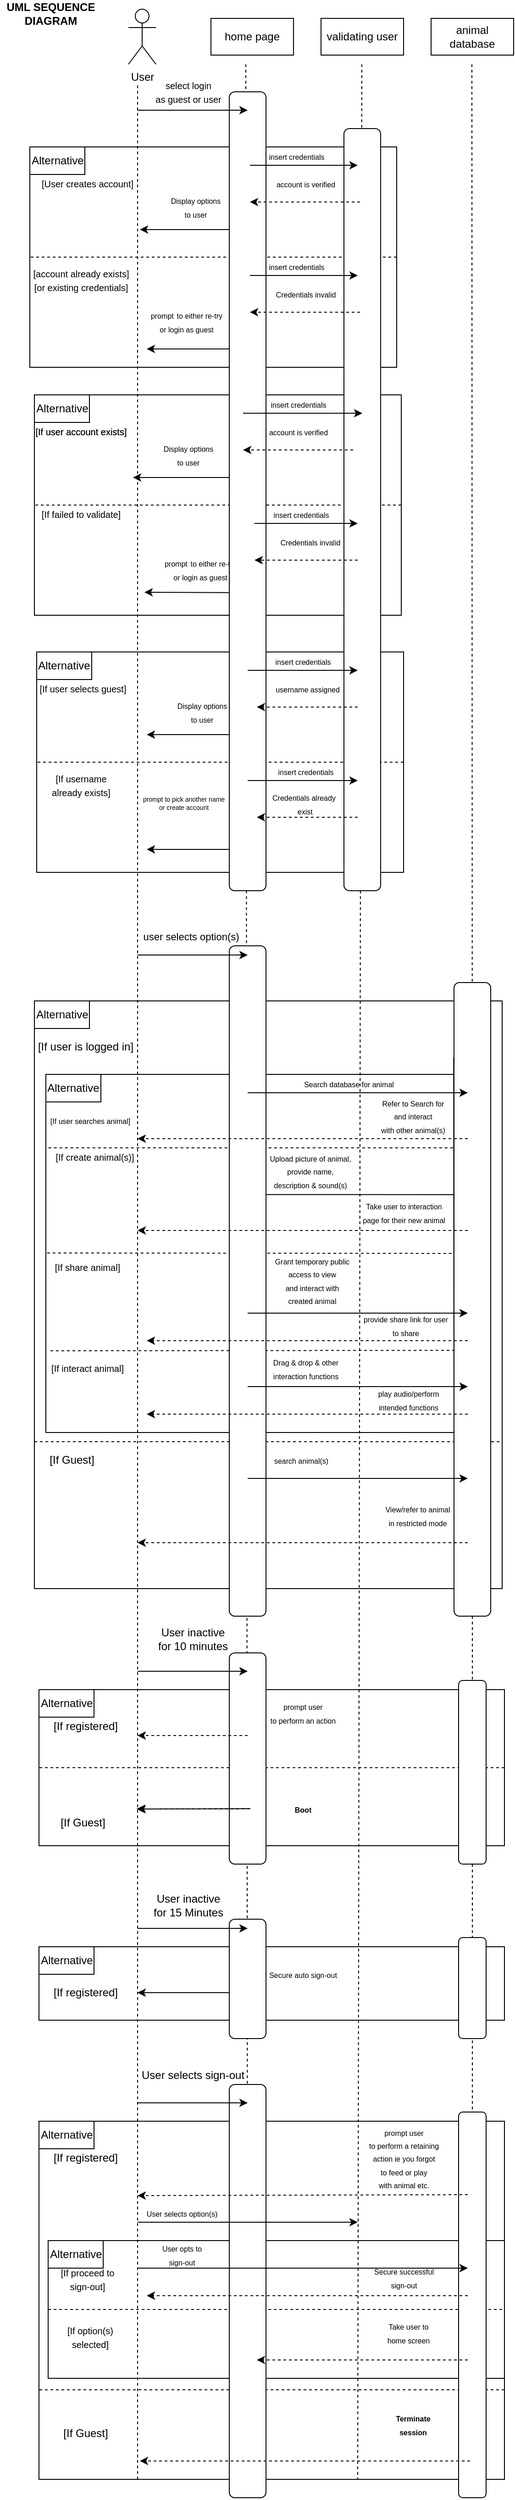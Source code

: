 <mxfile version="13.10.0" type="device"><diagram id="kgpKYQtTHZ0yAKxKKP6v" name="Page-1"><mxGraphModel dx="716" dy="378" grid="1" gridSize="10" guides="1" tooltips="1" connect="1" arrows="1" fold="1" page="1" pageScale="1" pageWidth="850" pageHeight="1100" math="0" shadow="0"><root><mxCell id="0"/><mxCell id="1" parent="0"/><mxCell id="tkM8fCFcSlWPYnc8_veN-153" value="" style="rounded=0;whiteSpace=wrap;html=1;" parent="1" vertex="1"><mxGeometry x="62.5" y="2360" width="507.5" height="390" as="geometry"/></mxCell><mxCell id="tkM8fCFcSlWPYnc8_veN-154" value="" style="rounded=0;whiteSpace=wrap;html=1;" parent="1" vertex="1"><mxGeometry x="72.5" y="2490" width="497.5" height="150" as="geometry"/></mxCell><mxCell id="tkM8fCFcSlWPYnc8_veN-155" value="" style="rounded=0;whiteSpace=wrap;html=1;" parent="1" vertex="1"><mxGeometry x="62.5" y="2170" width="507.5" height="80" as="geometry"/></mxCell><mxCell id="tkM8fCFcSlWPYnc8_veN-157" value="" style="rounded=0;whiteSpace=wrap;html=1;" parent="1" vertex="1"><mxGeometry x="62.5" y="1890" width="507.5" height="170" as="geometry"/></mxCell><mxCell id="tkM8fCFcSlWPYnc8_veN-160" value="" style="rounded=0;whiteSpace=wrap;html=1;" parent="1" vertex="1"><mxGeometry x="57.5" y="1140" width="510" height="640" as="geometry"/></mxCell><mxCell id="tkM8fCFcSlWPYnc8_veN-162" value="" style="rounded=0;whiteSpace=wrap;html=1;" parent="1" vertex="1"><mxGeometry x="70" y="1220" width="480" height="390" as="geometry"/></mxCell><mxCell id="tkM8fCFcSlWPYnc8_veN-164" value="Alternative" style="rounded=0;whiteSpace=wrap;html=1;" parent="1" vertex="1"><mxGeometry x="70" y="1220" width="60" height="30" as="geometry"/></mxCell><mxCell id="tkM8fCFcSlWPYnc8_veN-165" value="" style="rounded=0;whiteSpace=wrap;html=1;" parent="1" vertex="1"><mxGeometry x="52.5" y="210" width="400" height="240" as="geometry"/></mxCell><mxCell id="tkM8fCFcSlWPYnc8_veN-166" value="" style="rounded=0;whiteSpace=wrap;html=1;" parent="1" vertex="1"><mxGeometry x="60" y="760" width="400" height="240" as="geometry"/></mxCell><mxCell id="tkM8fCFcSlWPYnc8_veN-167" value="" style="rounded=0;whiteSpace=wrap;html=1;" parent="1" vertex="1"><mxGeometry x="57.5" y="480" width="400" height="240" as="geometry"/></mxCell><mxCell id="tkM8fCFcSlWPYnc8_veN-170" value="Alternative" style="rounded=0;whiteSpace=wrap;html=1;" parent="1" vertex="1"><mxGeometry x="52.5" y="210" width="60" height="30" as="geometry"/></mxCell><mxCell id="tkM8fCFcSlWPYnc8_veN-171" value="" style="endArrow=none;dashed=1;html=1;entryX=0;entryY=0.5;entryDx=0;entryDy=0;exitX=1;exitY=0.5;exitDx=0;exitDy=0;" parent="1" source="tkM8fCFcSlWPYnc8_veN-165" target="tkM8fCFcSlWPYnc8_veN-165" edge="1"><mxGeometry width="50" height="50" relative="1" as="geometry"><mxPoint x="22.5" y="440" as="sourcePoint"/><mxPoint x="72.5" y="390" as="targetPoint"/></mxGeometry></mxCell><mxCell id="tkM8fCFcSlWPYnc8_veN-173" value="&lt;font style=&quot;font-size: 8px&quot;&gt;insert credentials&lt;br&gt;&lt;/font&gt;" style="text;html=1;align=center;verticalAlign=middle;resizable=0;points=[];autosize=1;" parent="1" vertex="1"><mxGeometry x="302.5" y="210" width="80" height="20" as="geometry"/></mxCell><mxCell id="tkM8fCFcSlWPYnc8_veN-175" value="&lt;font style=&quot;font-size: 8px&quot;&gt;account is verified&lt;br&gt;&lt;/font&gt;" style="text;html=1;align=center;verticalAlign=middle;resizable=0;points=[];autosize=1;" parent="1" vertex="1"><mxGeometry x="312.5" y="240" width="80" height="20" as="geometry"/></mxCell><mxCell id="tkM8fCFcSlWPYnc8_veN-176" value="" style="endArrow=classic;html=1;" parent="1" edge="1"><mxGeometry width="50" height="50" relative="1" as="geometry"><mxPoint x="290" y="300" as="sourcePoint"/><mxPoint x="172.5" y="300" as="targetPoint"/></mxGeometry></mxCell><mxCell id="tkM8fCFcSlWPYnc8_veN-177" value="&lt;div&gt;&lt;font style=&quot;font-size: 8px&quot;&gt;Display options&lt;/font&gt;&lt;/div&gt;&lt;div&gt;&lt;font style=&quot;font-size: 8px&quot;&gt;to user&lt;br&gt;&lt;/font&gt;&lt;/div&gt;" style="text;html=1;align=center;verticalAlign=middle;resizable=0;points=[];autosize=1;" parent="1" vertex="1"><mxGeometry x="197.5" y="255" width="70" height="40" as="geometry"/></mxCell><mxCell id="tkM8fCFcSlWPYnc8_veN-178" value="&lt;font style=&quot;font-size: 10px&quot;&gt;[User creates account]&lt;/font&gt;" style="text;html=1;align=center;verticalAlign=middle;resizable=0;points=[];autosize=1;" parent="1" vertex="1"><mxGeometry x="60" y="240" width="110" height="20" as="geometry"/></mxCell><mxCell id="tkM8fCFcSlWPYnc8_veN-179" value="&lt;div&gt;&lt;font style=&quot;font-size: 10px&quot;&gt;[account already exists]&lt;/font&gt;&lt;/div&gt;&lt;div&gt;&lt;font style=&quot;font-size: 10px&quot;&gt;[or existing credentials]&lt;/font&gt;&lt;br&gt;&lt;/div&gt;" style="text;html=1;align=center;verticalAlign=middle;resizable=0;points=[];autosize=1;" parent="1" vertex="1"><mxGeometry x="47.5" y="340" width="120" height="30" as="geometry"/></mxCell><mxCell id="tkM8fCFcSlWPYnc8_veN-181" value="&lt;font style=&quot;font-size: 8px&quot;&gt;insert credentials&lt;br&gt;&lt;/font&gt;" style="text;html=1;align=center;verticalAlign=middle;resizable=0;points=[];autosize=1;" parent="1" vertex="1"><mxGeometry x="302.5" y="330" width="80" height="20" as="geometry"/></mxCell><mxCell id="tkM8fCFcSlWPYnc8_veN-183" value="&lt;div&gt;&lt;font style=&quot;font-size: 8px&quot;&gt;Credentials invalid&lt;/font&gt;&lt;/div&gt;&lt;font style=&quot;font-size: 8px&quot;&gt;&lt;/font&gt;" style="text;html=1;align=center;verticalAlign=middle;resizable=0;points=[];autosize=1;" parent="1" vertex="1"><mxGeometry x="312.5" y="360" width="80" height="20" as="geometry"/></mxCell><mxCell id="tkM8fCFcSlWPYnc8_veN-185" value="Alternative" style="rounded=0;whiteSpace=wrap;html=1;" parent="1" vertex="1"><mxGeometry x="60" y="760" width="60" height="30" as="geometry"/></mxCell><mxCell id="tkM8fCFcSlWPYnc8_veN-186" value="" style="endArrow=none;dashed=1;html=1;entryX=0;entryY=0.5;entryDx=0;entryDy=0;exitX=1;exitY=0.5;exitDx=0;exitDy=0;" parent="1" source="tkM8fCFcSlWPYnc8_veN-166" target="tkM8fCFcSlWPYnc8_veN-166" edge="1"><mxGeometry width="50" height="50" relative="1" as="geometry"><mxPoint x="30" y="990" as="sourcePoint"/><mxPoint x="80" y="940" as="targetPoint"/></mxGeometry></mxCell><mxCell id="tkM8fCFcSlWPYnc8_veN-188" value="&lt;font style=&quot;font-size: 8px&quot;&gt;insert credentials&lt;br&gt;&lt;/font&gt;" style="text;html=1;align=center;verticalAlign=middle;resizable=0;points=[];autosize=1;" parent="1" vertex="1"><mxGeometry x="310" y="760" width="80" height="20" as="geometry"/></mxCell><mxCell id="tkM8fCFcSlWPYnc8_veN-190" value="&lt;font style=&quot;font-size: 8px&quot;&gt;username assigned&lt;br&gt;&lt;/font&gt;" style="text;html=1;align=center;verticalAlign=middle;resizable=0;points=[];autosize=1;" parent="1" vertex="1"><mxGeometry x="310" y="790" width="90" height="20" as="geometry"/></mxCell><mxCell id="tkM8fCFcSlWPYnc8_veN-191" value="" style="endArrow=classic;html=1;" parent="1" edge="1"><mxGeometry width="50" height="50" relative="1" as="geometry"><mxPoint x="290" y="850" as="sourcePoint"/><mxPoint x="180" y="850" as="targetPoint"/></mxGeometry></mxCell><mxCell id="tkM8fCFcSlWPYnc8_veN-192" value="&lt;div&gt;&lt;font style=&quot;font-size: 8px&quot;&gt;Display options&lt;/font&gt;&lt;/div&gt;&lt;div&gt;&lt;font style=&quot;font-size: 8px&quot;&gt;to user&lt;br&gt;&lt;/font&gt;&lt;/div&gt;" style="text;html=1;align=center;verticalAlign=middle;resizable=0;points=[];autosize=1;" parent="1" vertex="1"><mxGeometry x="205" y="805" width="70" height="40" as="geometry"/></mxCell><mxCell id="tkM8fCFcSlWPYnc8_veN-193" value="&lt;font style=&quot;font-size: 10px&quot;&gt;[If user selects guest]&lt;/font&gt;" style="text;html=1;align=center;verticalAlign=middle;resizable=0;points=[];autosize=1;" parent="1" vertex="1"><mxGeometry x="55" y="790" width="110" height="20" as="geometry"/></mxCell><mxCell id="tkM8fCFcSlWPYnc8_veN-194" value="&lt;div&gt;&lt;font style=&quot;font-size: 10px&quot;&gt;[If username &lt;br&gt;&lt;/font&gt;&lt;/div&gt;&lt;div&gt;&lt;font style=&quot;font-size: 10px&quot;&gt;already exists]&lt;/font&gt;&lt;/div&gt;" style="text;html=1;align=center;verticalAlign=middle;resizable=0;points=[];autosize=1;" parent="1" vertex="1"><mxGeometry x="67.5" y="890" width="80" height="30" as="geometry"/></mxCell><mxCell id="tkM8fCFcSlWPYnc8_veN-196" value="&lt;font style=&quot;font-size: 8px&quot;&gt;insert credentials&lt;br&gt;&lt;/font&gt;" style="text;html=1;align=center;verticalAlign=middle;resizable=0;points=[];autosize=1;" parent="1" vertex="1"><mxGeometry x="313" y="880" width="80" height="20" as="geometry"/></mxCell><mxCell id="tkM8fCFcSlWPYnc8_veN-198" value="&lt;font style=&quot;font-size: 8px&quot;&gt;Credentials already&lt;br&gt;&amp;nbsp;exist&lt;br&gt;&lt;/font&gt;" style="text;html=1;align=center;verticalAlign=middle;resizable=0;points=[];autosize=1;" parent="1" vertex="1"><mxGeometry x="311" y="905" width="80" height="40" as="geometry"/></mxCell><mxCell id="tkM8fCFcSlWPYnc8_veN-199" value="" style="endArrow=classic;html=1;" parent="1" edge="1"><mxGeometry width="50" height="50" relative="1" as="geometry"><mxPoint x="290" y="975" as="sourcePoint"/><mxPoint x="180" y="975" as="targetPoint"/></mxGeometry></mxCell><mxCell id="tkM8fCFcSlWPYnc8_veN-201" value="User" style="shape=umlActor;verticalLabelPosition=bottom;verticalAlign=top;html=1;outlineConnect=0;" parent="1" vertex="1"><mxGeometry x="160" y="60" width="30" height="60" as="geometry"/></mxCell><mxCell id="tkM8fCFcSlWPYnc8_veN-202" value="home page" style="rounded=0;whiteSpace=wrap;html=1;" parent="1" vertex="1"><mxGeometry x="250" y="70" width="90" height="40" as="geometry"/></mxCell><mxCell id="tkM8fCFcSlWPYnc8_veN-203" value="validating user" style="rounded=0;whiteSpace=wrap;html=1;" parent="1" vertex="1"><mxGeometry x="370" y="70" width="90" height="40" as="geometry"/></mxCell><mxCell id="tkM8fCFcSlWPYnc8_veN-204" value="animal database" style="rounded=0;whiteSpace=wrap;html=1;" parent="1" vertex="1"><mxGeometry x="490" y="70" width="90" height="40" as="geometry"/></mxCell><mxCell id="tkM8fCFcSlWPYnc8_veN-205" value="&lt;div&gt;&lt;b&gt;UML SEQUENCE&lt;/b&gt;&lt;/div&gt;&lt;div&gt;&lt;b&gt;DIAGRAM&lt;br&gt;&lt;/b&gt;&lt;/div&gt;" style="text;html=1;align=center;verticalAlign=middle;resizable=0;points=[];autosize=1;" parent="1" vertex="1"><mxGeometry x="20" y="50" width="110" height="30" as="geometry"/></mxCell><mxCell id="tkM8fCFcSlWPYnc8_veN-206" value="" style="endArrow=none;dashed=1;html=1;" parent="1" edge="1"><mxGeometry width="50" height="50" relative="1" as="geometry"><mxPoint x="170" y="2750" as="sourcePoint"/><mxPoint x="170" y="140" as="targetPoint"/></mxGeometry></mxCell><mxCell id="tkM8fCFcSlWPYnc8_veN-207" value="" style="endArrow=none;dashed=1;html=1;" parent="1" edge="1"><mxGeometry width="50" height="50" relative="1" as="geometry"><mxPoint x="414.5" y="120" as="sourcePoint"/><mxPoint x="410" y="2750" as="targetPoint"/></mxGeometry></mxCell><mxCell id="tkM8fCFcSlWPYnc8_veN-209" value="&lt;div&gt;&lt;font style=&quot;font-size: 10px&quot;&gt;select login&lt;/font&gt;&lt;/div&gt;&lt;div&gt;&lt;font style=&quot;font-size: 10px&quot;&gt;as guest or user&lt;br&gt;&lt;/font&gt;&lt;/div&gt;" style="text;html=1;align=center;verticalAlign=middle;resizable=0;points=[];autosize=1;" parent="1" vertex="1"><mxGeometry x="180" y="135" width="90" height="30" as="geometry"/></mxCell><mxCell id="tkM8fCFcSlWPYnc8_veN-210" value="Alternative" style="rounded=0;whiteSpace=wrap;html=1;" parent="1" vertex="1"><mxGeometry x="57.5" y="480" width="60" height="30" as="geometry"/></mxCell><mxCell id="tkM8fCFcSlWPYnc8_veN-211" value="" style="endArrow=none;dashed=1;html=1;entryX=0;entryY=0.5;entryDx=0;entryDy=0;exitX=1;exitY=0.5;exitDx=0;exitDy=0;" parent="1" source="tkM8fCFcSlWPYnc8_veN-167" target="tkM8fCFcSlWPYnc8_veN-167" edge="1"><mxGeometry width="50" height="50" relative="1" as="geometry"><mxPoint x="27.5" y="710" as="sourcePoint"/><mxPoint x="77.5" y="660" as="targetPoint"/></mxGeometry></mxCell><mxCell id="tkM8fCFcSlWPYnc8_veN-213" value="&lt;font style=&quot;font-size: 8px&quot;&gt;insert credentials&lt;br&gt;&lt;/font&gt;" style="text;html=1;align=center;verticalAlign=middle;resizable=0;points=[];autosize=1;" parent="1" vertex="1"><mxGeometry x="305" y="480" width="80" height="20" as="geometry"/></mxCell><mxCell id="tkM8fCFcSlWPYnc8_veN-215" value="&lt;font style=&quot;font-size: 8px&quot;&gt;account is verified&lt;br&gt;&lt;/font&gt;" style="text;html=1;align=center;verticalAlign=middle;resizable=0;points=[];autosize=1;" parent="1" vertex="1"><mxGeometry x="305" y="510" width="80" height="20" as="geometry"/></mxCell><mxCell id="tkM8fCFcSlWPYnc8_veN-216" value="" style="endArrow=classic;html=1;" parent="1" edge="1"><mxGeometry width="50" height="50" relative="1" as="geometry"><mxPoint x="285" y="570" as="sourcePoint"/><mxPoint x="165" y="570" as="targetPoint"/></mxGeometry></mxCell><mxCell id="tkM8fCFcSlWPYnc8_veN-217" value="&lt;div&gt;&lt;font style=&quot;font-size: 8px&quot;&gt;Display options&lt;/font&gt;&lt;/div&gt;&lt;div&gt;&lt;font style=&quot;font-size: 8px&quot;&gt;to user&lt;br&gt;&lt;/font&gt;&lt;/div&gt;" style="text;html=1;align=center;verticalAlign=middle;resizable=0;points=[];autosize=1;" parent="1" vertex="1"><mxGeometry x="190" y="525" width="70" height="40" as="geometry"/></mxCell><mxCell id="tkM8fCFcSlWPYnc8_veN-218" value="&lt;font style=&quot;font-size: 10px&quot;&gt;[If user account exists]&lt;/font&gt;" style="text;html=1;align=center;verticalAlign=middle;resizable=0;points=[];autosize=1;" parent="1" vertex="1"><mxGeometry x="52.5" y="510" width="110" height="20" as="geometry"/></mxCell><mxCell id="tkM8fCFcSlWPYnc8_veN-219" value="&lt;font style=&quot;font-size: 10px&quot;&gt;[If user account exists]&lt;/font&gt;" style="text;html=1;align=center;verticalAlign=middle;resizable=0;points=[];autosize=1;" parent="1" vertex="1"><mxGeometry x="52.5" y="510" width="110" height="20" as="geometry"/></mxCell><mxCell id="tkM8fCFcSlWPYnc8_veN-220" value="&lt;font style=&quot;font-size: 10px&quot;&gt;[If failed to validate]&lt;/font&gt;" style="text;html=1;align=center;verticalAlign=middle;resizable=0;points=[];autosize=1;" parent="1" vertex="1"><mxGeometry x="57.5" y="600" width="100" height="20" as="geometry"/></mxCell><mxCell id="tkM8fCFcSlWPYnc8_veN-222" value="&lt;font style=&quot;font-size: 8px&quot;&gt;insert credentials&lt;br&gt;&lt;/font&gt;" style="text;html=1;align=center;verticalAlign=middle;resizable=0;points=[];autosize=1;" parent="1" vertex="1"><mxGeometry x="307.5" y="600" width="80" height="20" as="geometry"/></mxCell><mxCell id="tkM8fCFcSlWPYnc8_veN-224" value="&lt;div&gt;&lt;font style=&quot;font-size: 8px&quot;&gt;Credentials invalid&lt;/font&gt;&lt;/div&gt;&lt;font style=&quot;font-size: 8px&quot;&gt;&lt;/font&gt;" style="text;html=1;align=center;verticalAlign=middle;resizable=0;points=[];autosize=1;" parent="1" vertex="1"><mxGeometry x="317.5" y="630" width="80" height="20" as="geometry"/></mxCell><mxCell id="tkM8fCFcSlWPYnc8_veN-225" value="" style="endArrow=classic;html=1;exitX=1.064;exitY=1.136;exitDx=0;exitDy=0;exitPerimeter=0;" parent="1" source="tkM8fCFcSlWPYnc8_veN-226" edge="1"><mxGeometry width="50" height="50" relative="1" as="geometry"><mxPoint x="297.5" y="695" as="sourcePoint"/><mxPoint x="177.5" y="695" as="targetPoint"/></mxGeometry></mxCell><mxCell id="tkM8fCFcSlWPYnc8_veN-226" value="&lt;div&gt;&lt;font style=&quot;font-size: 8px&quot;&gt;prompt&lt;/font&gt; &lt;font style=&quot;font-size: 8px&quot;&gt;to either re-try&lt;/font&gt;&lt;/div&gt;&lt;div&gt;&lt;font style=&quot;font-size: 8px&quot;&gt;or login as guest&lt;/font&gt;&lt;br&gt;&lt;/div&gt;" style="text;html=1;align=center;verticalAlign=middle;resizable=0;points=[];autosize=1;" parent="1" vertex="1"><mxGeometry x="192.5" y="650" width="90" height="40" as="geometry"/></mxCell><mxCell id="tkM8fCFcSlWPYnc8_veN-227" value="" style="endArrow=classic;html=1;" parent="1" edge="1"><mxGeometry width="50" height="50" relative="1" as="geometry"><mxPoint x="290" y="430" as="sourcePoint"/><mxPoint x="180" y="430" as="targetPoint"/></mxGeometry></mxCell><mxCell id="tkM8fCFcSlWPYnc8_veN-228" value="Alternative" style="rounded=0;whiteSpace=wrap;html=1;" parent="1" vertex="1"><mxGeometry x="57.5" y="1140" width="60" height="30" as="geometry"/></mxCell><mxCell id="tkM8fCFcSlWPYnc8_veN-229" value="[If user is logged in]" style="text;html=1;align=center;verticalAlign=middle;resizable=0;points=[];autosize=1;" parent="1" vertex="1"><mxGeometry x="52.5" y="1180" width="120" height="20" as="geometry"/></mxCell><mxCell id="tkM8fCFcSlWPYnc8_veN-231" value="&lt;font style=&quot;font-size: 11px&quot;&gt;user selects option(s)&lt;/font&gt;" style="text;html=1;align=center;verticalAlign=middle;resizable=0;points=[];autosize=1;" parent="1" vertex="1"><mxGeometry x="167.5" y="1060" width="120" height="20" as="geometry"/></mxCell><mxCell id="tkM8fCFcSlWPYnc8_veN-232" value="" style="endArrow=none;dashed=1;html=1;exitX=0;exitY=0.75;exitDx=0;exitDy=0;entryX=1;entryY=0.75;entryDx=0;entryDy=0;" parent="1" source="tkM8fCFcSlWPYnc8_veN-160" target="tkM8fCFcSlWPYnc8_veN-160" edge="1"><mxGeometry width="50" height="50" relative="1" as="geometry"><mxPoint x="640" y="1590" as="sourcePoint"/><mxPoint x="690" y="1540" as="targetPoint"/></mxGeometry></mxCell><mxCell id="tkM8fCFcSlWPYnc8_veN-233" value="[If Guest]" style="text;html=1;align=center;verticalAlign=middle;resizable=0;points=[];autosize=1;" parent="1" vertex="1"><mxGeometry x="67.5" y="1630" width="60" height="20" as="geometry"/></mxCell><mxCell id="tkM8fCFcSlWPYnc8_veN-234" value="&lt;font style=&quot;font-size: 8px&quot;&gt;[If user searches animal]&lt;/font&gt;" style="text;html=1;align=center;verticalAlign=middle;resizable=0;points=[];autosize=1;" parent="1" vertex="1"><mxGeometry x="62.5" y="1260" width="110" height="20" as="geometry"/></mxCell><mxCell id="tkM8fCFcSlWPYnc8_veN-235" value="" style="endArrow=none;dashed=1;html=1;exitX=0.006;exitY=0.205;exitDx=0;exitDy=0;exitPerimeter=0;" parent="1" source="tkM8fCFcSlWPYnc8_veN-162" edge="1"><mxGeometry width="50" height="50" relative="1" as="geometry"><mxPoint x="600" y="1340" as="sourcePoint"/><mxPoint x="550" y="1300" as="targetPoint"/></mxGeometry></mxCell><mxCell id="tkM8fCFcSlWPYnc8_veN-237" value="&lt;font style=&quot;font-size: 8px&quot;&gt;Search database for animal&lt;/font&gt;" style="text;html=1;align=center;verticalAlign=middle;resizable=0;points=[];autosize=1;" parent="1" vertex="1"><mxGeometry x="340" y="1220" width="120" height="20" as="geometry"/></mxCell><mxCell id="tkM8fCFcSlWPYnc8_veN-238" value="&lt;div&gt;&lt;font style=&quot;font-size: 8px&quot;&gt;Refer to Search for &lt;br&gt;&lt;/font&gt;&lt;/div&gt;&lt;div&gt;&lt;font style=&quot;font-size: 8px&quot;&gt;and interact &lt;br&gt;&lt;/font&gt;&lt;/div&gt;&lt;div&gt;&lt;font style=&quot;font-size: 8px&quot;&gt;with other animal(s)&lt;/font&gt;&lt;/div&gt;" style="text;html=1;align=center;verticalAlign=middle;resizable=0;points=[];autosize=1;" parent="1" vertex="1"><mxGeometry x="425" y="1240" width="90" height="50" as="geometry"/></mxCell><mxCell id="tkM8fCFcSlWPYnc8_veN-239" value="&lt;font style=&quot;font-size: 10px&quot;&gt;[If share animal]&lt;/font&gt;" style="text;html=1;align=center;verticalAlign=middle;resizable=0;points=[];autosize=1;" parent="1" vertex="1"><mxGeometry x="75" y="1420" width="80" height="20" as="geometry"/></mxCell><mxCell id="tkM8fCFcSlWPYnc8_veN-241" value="&lt;div&gt;&lt;font style=&quot;font-size: 8px&quot;&gt;Grant temporary public &lt;br&gt;&lt;/font&gt;&lt;/div&gt;&lt;div&gt;&lt;font style=&quot;font-size: 8px&quot;&gt;access to view&lt;/font&gt;&lt;/div&gt;&lt;div&gt;&lt;font style=&quot;font-size: 8px&quot;&gt;and interact with &lt;/font&gt;&lt;br&gt;&lt;/div&gt;&lt;div&gt;&lt;font style=&quot;font-size: 8px&quot;&gt;created animal&lt;/font&gt;&lt;br&gt;&lt;/div&gt;" style="text;html=1;align=center;verticalAlign=middle;resizable=0;points=[];autosize=1;" parent="1" vertex="1"><mxGeometry x="310" y="1409" width="100" height="70" as="geometry"/></mxCell><mxCell id="tkM8fCFcSlWPYnc8_veN-242" value="" style="endArrow=none;dashed=1;html=1;exitX=0.006;exitY=0.205;exitDx=0;exitDy=0;exitPerimeter=0;" parent="1" edge="1"><mxGeometry width="50" height="50" relative="1" as="geometry"><mxPoint x="71.44" y="1414.5" as="sourcePoint"/><mxPoint x="530" y="1415" as="targetPoint"/></mxGeometry></mxCell><mxCell id="tkM8fCFcSlWPYnc8_veN-243" value="&lt;font style=&quot;font-size: 10px&quot;&gt;[If create animal(s)]&lt;/font&gt;" style="text;html=1;align=center;verticalAlign=middle;resizable=0;points=[];autosize=1;" parent="1" vertex="1"><mxGeometry x="72.5" y="1300" width="100" height="20" as="geometry"/></mxCell><mxCell id="tkM8fCFcSlWPYnc8_veN-244" value="&lt;div&gt;&lt;font style=&quot;font-size: 8px&quot;&gt;Upload picture of animal,&lt;/font&gt;&lt;/div&gt;&lt;div&gt;&lt;font style=&quot;font-size: 8px&quot;&gt;provide name, &lt;/font&gt;&lt;br&gt;&lt;/div&gt;&lt;div&gt;&lt;font style=&quot;font-size: 8px&quot;&gt;description &amp;amp; sound(s)&lt;/font&gt;&lt;br&gt;&lt;/div&gt;" style="text;html=1;align=center;verticalAlign=middle;resizable=0;points=[];autosize=1;" parent="1" vertex="1"><mxGeometry x="302.5" y="1300" width="110" height="50" as="geometry"/></mxCell><mxCell id="tkM8fCFcSlWPYnc8_veN-245" value="" style="endArrow=classic;html=1;exitX=-0.064;exitY=1.017;exitDx=0;exitDy=0;exitPerimeter=0;" parent="1" source="tkM8fCFcSlWPYnc8_veN-244" edge="1"><mxGeometry width="50" height="50" relative="1" as="geometry"><mxPoint x="590" y="1370" as="sourcePoint"/><mxPoint x="530" y="1351" as="targetPoint"/></mxGeometry></mxCell><mxCell id="tkM8fCFcSlWPYnc8_veN-246" value="&lt;div&gt;&lt;font style=&quot;font-size: 8px&quot;&gt;Take user to interaction &lt;/font&gt;&lt;br&gt;&lt;/div&gt;&lt;div&gt;&lt;font style=&quot;font-size: 8px&quot;&gt;page for their new animal&lt;/font&gt;&lt;br&gt;&lt;/div&gt;" style="text;html=1;align=center;verticalAlign=middle;resizable=0;points=[];autosize=1;" parent="1" vertex="1"><mxGeometry x="405" y="1350" width="110" height="40" as="geometry"/></mxCell><mxCell id="tkM8fCFcSlWPYnc8_veN-249" value="&lt;div&gt;&lt;font style=&quot;font-size: 8px&quot;&gt;provide share link for user &lt;/font&gt;&lt;br&gt;&lt;/div&gt;&lt;div&gt;&lt;font style=&quot;font-size: 8px&quot;&gt;to share&lt;/font&gt;&lt;br&gt;&lt;/div&gt;" style="text;html=1;align=center;verticalAlign=middle;resizable=0;points=[];autosize=1;" parent="1" vertex="1"><mxGeometry x="407" y="1473" width="110" height="40" as="geometry"/></mxCell><mxCell id="tkM8fCFcSlWPYnc8_veN-251" value="" style="endArrow=none;dashed=1;html=1;" parent="1" edge="1"><mxGeometry width="50" height="50" relative="1" as="geometry"><mxPoint x="75" y="1521" as="sourcePoint"/><mxPoint x="533.56" y="1520.5" as="targetPoint"/></mxGeometry></mxCell><mxCell id="tkM8fCFcSlWPYnc8_veN-252" value="&lt;font style=&quot;font-size: 10px&quot;&gt;[If interact animal]&lt;/font&gt;" style="text;html=1;align=center;verticalAlign=middle;resizable=0;points=[];autosize=1;" parent="1" vertex="1"><mxGeometry x="70" y="1530" width="90" height="20" as="geometry"/></mxCell><mxCell id="tkM8fCFcSlWPYnc8_veN-253" value="&lt;div&gt;&lt;font style=&quot;font-size: 8px&quot;&gt;Drag &amp;amp; drop &amp;amp; other&lt;/font&gt;&lt;/div&gt;&lt;div&gt;&lt;font style=&quot;font-size: 8px&quot;&gt;interaction functions&lt;/font&gt;&lt;br&gt;&lt;/div&gt;" style="text;html=1;align=center;verticalAlign=middle;resizable=0;points=[];autosize=1;" parent="1" vertex="1"><mxGeometry x="307.5" y="1520" width="90" height="40" as="geometry"/></mxCell><mxCell id="tkM8fCFcSlWPYnc8_veN-255" value="&lt;div&gt;&lt;font style=&quot;font-size: 8px&quot;&gt;play audio/perform &lt;br&gt;&lt;/font&gt;&lt;/div&gt;&lt;div&gt;&lt;font style=&quot;font-size: 8px&quot;&gt;intended functions&lt;br&gt;&lt;/font&gt;&lt;/div&gt;" style="text;html=1;align=center;verticalAlign=middle;resizable=0;points=[];autosize=1;" parent="1" vertex="1"><mxGeometry x="425" y="1554" width="80" height="40" as="geometry"/></mxCell><mxCell id="tkM8fCFcSlWPYnc8_veN-257" value="&lt;font style=&quot;font-size: 8px&quot;&gt;search animal(s)&lt;/font&gt;" style="text;html=1;align=center;verticalAlign=middle;resizable=0;points=[];autosize=1;" parent="1" vertex="1"><mxGeometry x="307.5" y="1630" width="80" height="20" as="geometry"/></mxCell><mxCell id="tkM8fCFcSlWPYnc8_veN-259" value="&lt;div&gt;&lt;font style=&quot;font-size: 8px&quot;&gt;View/refer to animal&lt;/font&gt;&lt;/div&gt;&lt;div&gt;&lt;font style=&quot;font-size: 8px&quot;&gt;in restricted mode&lt;/font&gt;&lt;/div&gt;" style="text;html=1;align=center;verticalAlign=middle;resizable=0;points=[];autosize=1;" parent="1" vertex="1"><mxGeometry x="430" y="1680" width="90" height="40" as="geometry"/></mxCell><mxCell id="tkM8fCFcSlWPYnc8_veN-261" value="" style="endArrow=none;html=1;entryX=-0.008;entryY=0.118;entryDx=0;entryDy=0;entryPerimeter=0;" parent="1" target="tkM8fCFcSlWPYnc8_veN-161" edge="1"><mxGeometry width="50" height="50" relative="1" as="geometry"><mxPoint x="515" y="1641" as="sourcePoint"/><mxPoint x="690" y="1390" as="targetPoint"/></mxGeometry></mxCell><mxCell id="tkM8fCFcSlWPYnc8_veN-262" value="" style="endArrow=none;dashed=1;html=1;" parent="1" target="tkM8fCFcSlWPYnc8_veN-161" edge="1"><mxGeometry width="50" height="50" relative="1" as="geometry"><mxPoint x="534.5" y="120" as="sourcePoint"/><mxPoint x="535" y="1970" as="targetPoint"/></mxGeometry></mxCell><mxCell id="tkM8fCFcSlWPYnc8_veN-263" value="" style="endArrow=none;dashed=1;html=1;exitX=0.5;exitY=1;exitDx=0;exitDy=0;entryX=0.5;entryY=0;entryDx=0;entryDy=0;" parent="1" source="tkM8fCFcSlWPYnc8_veN-161" target="tkM8fCFcSlWPYnc8_veN-161" edge="1"><mxGeometry width="50" height="50" relative="1" as="geometry"><mxPoint x="540" y="1810" as="sourcePoint"/><mxPoint x="590" y="1290" as="targetPoint"/></mxGeometry></mxCell><mxCell id="tkM8fCFcSlWPYnc8_veN-264" value="Alternative" style="rounded=0;whiteSpace=wrap;html=1;" parent="1" vertex="1"><mxGeometry x="62.5" y="1890" width="60" height="30" as="geometry"/></mxCell><mxCell id="tkM8fCFcSlWPYnc8_veN-265" value="" style="endArrow=none;dashed=1;html=1;entryX=0;entryY=0.5;entryDx=0;entryDy=0;exitX=1;exitY=0.5;exitDx=0;exitDy=0;" parent="1" source="tkM8fCFcSlWPYnc8_veN-157" target="tkM8fCFcSlWPYnc8_veN-157" edge="1"><mxGeometry width="50" height="50" relative="1" as="geometry"><mxPoint x="32.5" y="2120" as="sourcePoint"/><mxPoint x="82.5" y="2070" as="targetPoint"/></mxGeometry></mxCell><mxCell id="tkM8fCFcSlWPYnc8_veN-267" value="&lt;div&gt;&lt;font style=&quot;font-size: 8px&quot;&gt;prompt user&lt;/font&gt;&lt;/div&gt;&lt;div&gt;&lt;font style=&quot;font-size: 8px&quot;&gt;to perform an action&lt;/font&gt;&lt;br&gt;&lt;/div&gt;" style="text;html=1;align=center;verticalAlign=middle;resizable=0;points=[];autosize=1;" parent="1" vertex="1"><mxGeometry x="305" y="1895" width="90" height="40" as="geometry"/></mxCell><mxCell id="tkM8fCFcSlWPYnc8_veN-268" value="[If registered]" style="text;html=1;align=center;verticalAlign=middle;resizable=0;points=[];autosize=1;" parent="1" vertex="1"><mxGeometry x="67.5" y="1920" width="90" height="20" as="geometry"/></mxCell><mxCell id="tkM8fCFcSlWPYnc8_veN-269" value="[If Guest]" style="text;html=1;align=center;verticalAlign=middle;resizable=0;points=[];autosize=1;" parent="1" vertex="1"><mxGeometry x="80" y="2025" width="60" height="20" as="geometry"/></mxCell><mxCell id="tkM8fCFcSlWPYnc8_veN-271" value="&lt;font style=&quot;font-size: 8px&quot;&gt;&lt;b&gt;Boot&lt;/b&gt;&lt;/font&gt;" style="text;html=1;align=center;verticalAlign=middle;resizable=0;points=[];autosize=1;" parent="1" vertex="1"><mxGeometry x="335" y="2010" width="30" height="20" as="geometry"/></mxCell><mxCell id="tkM8fCFcSlWPYnc8_veN-272" value="&lt;div&gt;User inactive&lt;/div&gt;&lt;div&gt;for 10 minutes&lt;br&gt;&lt;/div&gt;" style="text;html=1;align=center;verticalAlign=middle;resizable=0;points=[];autosize=1;" parent="1" vertex="1"><mxGeometry x="185" y="1820" width="90" height="30" as="geometry"/></mxCell><mxCell id="tkM8fCFcSlWPYnc8_veN-274" value="&lt;div&gt;User inactive &lt;br&gt;&lt;/div&gt;&lt;div&gt;for 15 Minutes&lt;br&gt;&lt;/div&gt;" style="text;html=1;align=center;verticalAlign=middle;resizable=0;points=[];autosize=1;" parent="1" vertex="1"><mxGeometry x="180" y="2110" width="90" height="30" as="geometry"/></mxCell><mxCell id="tkM8fCFcSlWPYnc8_veN-276" value="Alternative" style="rounded=0;whiteSpace=wrap;html=1;" parent="1" vertex="1"><mxGeometry x="62.5" y="2170" width="60" height="30" as="geometry"/></mxCell><mxCell id="tkM8fCFcSlWPYnc8_veN-277" value="" style="html=1;labelBackgroundColor=#ffffff;startArrow=none;startFill=0;startSize=6;endArrow=classic;endFill=1;endSize=6;jettySize=auto;orthogonalLoop=1;strokeWidth=1;fontSize=14;" parent="1" edge="1"><mxGeometry width="60" height="60" relative="1" as="geometry"><mxPoint x="290" y="2220" as="sourcePoint"/><mxPoint x="170" y="2220" as="targetPoint"/></mxGeometry></mxCell><mxCell id="tkM8fCFcSlWPYnc8_veN-278" value="[If registered]" style="text;html=1;align=center;verticalAlign=middle;resizable=0;points=[];autosize=1;" parent="1" vertex="1"><mxGeometry x="67.5" y="2210" width="90" height="20" as="geometry"/></mxCell><mxCell id="tkM8fCFcSlWPYnc8_veN-279" value="&lt;font style=&quot;font-size: 8px&quot;&gt;Secure auto sign-out&lt;br&gt;&lt;/font&gt;" style="text;html=1;align=center;verticalAlign=middle;resizable=0;points=[];autosize=1;" parent="1" vertex="1"><mxGeometry x="305" y="2190" width="90" height="20" as="geometry"/></mxCell><mxCell id="tkM8fCFcSlWPYnc8_veN-283" value="Alternative" style="rounded=0;whiteSpace=wrap;html=1;" parent="1" vertex="1"><mxGeometry x="62.5" y="2360" width="60" height="30" as="geometry"/></mxCell><mxCell id="tkM8fCFcSlWPYnc8_veN-284" value="" style="endArrow=none;dashed=1;html=1;entryX=0;entryY=0.75;entryDx=0;entryDy=0;exitX=1;exitY=0.75;exitDx=0;exitDy=0;" parent="1" source="tkM8fCFcSlWPYnc8_veN-153" target="tkM8fCFcSlWPYnc8_veN-153" edge="1"><mxGeometry width="50" height="50" relative="1" as="geometry"><mxPoint x="32.5" y="2590" as="sourcePoint"/><mxPoint x="82.5" y="2540" as="targetPoint"/></mxGeometry></mxCell><mxCell id="tkM8fCFcSlWPYnc8_veN-286" value="&lt;div&gt;&lt;font style=&quot;font-size: 8px&quot;&gt;prompt user&lt;/font&gt;&lt;/div&gt;&lt;div&gt;&lt;font style=&quot;font-size: 8px&quot;&gt;to perform a retaining&lt;/font&gt;&lt;/div&gt;&lt;div&gt;&lt;font style=&quot;font-size: 8px&quot;&gt; action&lt;/font&gt;&lt;font style=&quot;font-size: 8px&quot;&gt; ie&lt;/font&gt;&lt;font style=&quot;font-size: 8px&quot;&gt; you forgot &lt;br&gt;&lt;/font&gt;&lt;/div&gt;&lt;div&gt;&lt;font style=&quot;font-size: 8px&quot;&gt;to feed or play &lt;/font&gt;&lt;br&gt;&lt;/div&gt;&lt;div&gt;&lt;font style=&quot;font-size: 8px&quot;&gt;with animal etc.&lt;/font&gt;&lt;br&gt;&lt;/div&gt;" style="text;html=1;align=center;verticalAlign=middle;resizable=0;points=[];autosize=1;" parent="1" vertex="1"><mxGeometry x="415" y="2360" width="90" height="80" as="geometry"/></mxCell><mxCell id="tkM8fCFcSlWPYnc8_veN-287" value="[If registered]" style="text;html=1;align=center;verticalAlign=middle;resizable=0;points=[];autosize=1;" parent="1" vertex="1"><mxGeometry x="67.5" y="2390" width="90" height="20" as="geometry"/></mxCell><mxCell id="tkM8fCFcSlWPYnc8_veN-288" value="[If Guest]" style="text;html=1;align=center;verticalAlign=middle;resizable=0;points=[];autosize=1;" parent="1" vertex="1"><mxGeometry x="82.5" y="2690" width="60" height="20" as="geometry"/></mxCell><mxCell id="tkM8fCFcSlWPYnc8_veN-290" value="&lt;div&gt;&lt;font style=&quot;font-size: 8px&quot;&gt;&lt;b&gt;Terminate&lt;/b&gt;&lt;/font&gt;&lt;/div&gt;&lt;div&gt;&lt;font style=&quot;font-size: 8px&quot;&gt;&lt;b&gt;session&lt;br&gt;&lt;/b&gt;&lt;/font&gt;&lt;/div&gt;" style="text;html=1;align=center;verticalAlign=middle;resizable=0;points=[];autosize=1;" parent="1" vertex="1"><mxGeometry x="445" y="2670" width="50" height="40" as="geometry"/></mxCell><mxCell id="tkM8fCFcSlWPYnc8_veN-292" value="User selects sign-out" style="text;html=1;align=center;verticalAlign=middle;resizable=0;points=[];autosize=1;" parent="1" vertex="1"><mxGeometry x="165" y="2300" width="130" height="20" as="geometry"/></mxCell><mxCell id="tkM8fCFcSlWPYnc8_veN-293" value="" style="endArrow=none;dashed=1;html=1;" parent="1" edge="1"><mxGeometry width="50" height="50" relative="1" as="geometry"><mxPoint x="288" y="120" as="sourcePoint"/><mxPoint x="290" y="2770" as="targetPoint"/></mxGeometry></mxCell><mxCell id="tkM8fCFcSlWPYnc8_veN-295" value="Alternative" style="rounded=0;whiteSpace=wrap;html=1;" parent="1" vertex="1"><mxGeometry x="72.5" y="2490" width="60" height="30" as="geometry"/></mxCell><mxCell id="tkM8fCFcSlWPYnc8_veN-296" value="&lt;br&gt;&lt;div&gt;&lt;font style=&quot;font-size: 10px&quot;&gt;[If proceed to&lt;/font&gt;&lt;/div&gt;&lt;div&gt;&lt;font style=&quot;font-size: 10px&quot;&gt;sign-out]&lt;/font&gt;&lt;br&gt;&lt;/div&gt;" style="text;html=1;align=center;verticalAlign=middle;resizable=0;points=[];autosize=1;" parent="1" vertex="1"><mxGeometry x="80" y="2500" width="70" height="50" as="geometry"/></mxCell><mxCell id="tkM8fCFcSlWPYnc8_veN-298" value="&lt;font style=&quot;font-size: 8px&quot;&gt;User selects option(s)&lt;/font&gt;" style="text;html=1;align=center;verticalAlign=middle;resizable=0;points=[];autosize=1;" parent="1" vertex="1"><mxGeometry x="167.5" y="2450" width="100" height="20" as="geometry"/></mxCell><mxCell id="tkM8fCFcSlWPYnc8_veN-299" value="" style="endArrow=none;dashed=1;html=1;exitX=0;exitY=0.5;exitDx=0;exitDy=0;entryX=1;entryY=0.5;entryDx=0;entryDy=0;" parent="1" source="tkM8fCFcSlWPYnc8_veN-154" target="tkM8fCFcSlWPYnc8_veN-154" edge="1"><mxGeometry width="50" height="50" relative="1" as="geometry"><mxPoint x="650" y="2600" as="sourcePoint"/><mxPoint x="700" y="2550" as="targetPoint"/></mxGeometry></mxCell><mxCell id="tkM8fCFcSlWPYnc8_veN-301" value="&lt;div&gt;&lt;font style=&quot;font-size: 8px&quot;&gt;Secure successful &lt;/font&gt;&lt;br&gt;&lt;/div&gt;&lt;div&gt;&lt;font style=&quot;font-size: 8px&quot;&gt;sign-out&lt;/font&gt;&lt;br&gt;&lt;/div&gt;" style="text;html=1;align=center;verticalAlign=middle;resizable=0;points=[];autosize=1;" parent="1" vertex="1"><mxGeometry x="420" y="2510" width="80" height="40" as="geometry"/></mxCell><mxCell id="tkM8fCFcSlWPYnc8_veN-302" value="&lt;div&gt;&lt;font style=&quot;font-size: 10px&quot;&gt;[If option(s)&lt;/font&gt;&lt;/div&gt;&lt;div&gt;&lt;font style=&quot;font-size: 10px&quot;&gt;selected]&lt;/font&gt;&lt;br&gt;&lt;/div&gt;" style="text;html=1;align=center;verticalAlign=middle;resizable=0;points=[];autosize=1;" parent="1" vertex="1"><mxGeometry x="87.5" y="2580" width="60" height="30" as="geometry"/></mxCell><mxCell id="tkM8fCFcSlWPYnc8_veN-304" value="&lt;div&gt;&lt;font style=&quot;font-size: 8px&quot;&gt;Take user to &lt;/font&gt;&lt;br&gt;&lt;/div&gt;&lt;div&gt;&lt;font style=&quot;font-size: 8px&quot;&gt;home screen&lt;/font&gt;&lt;br&gt;&lt;/div&gt;" style="text;html=1;align=center;verticalAlign=middle;resizable=0;points=[];autosize=1;" parent="1" vertex="1"><mxGeometry x="435" y="2570" width="60" height="40" as="geometry"/></mxCell><mxCell id="tkM8fCFcSlWPYnc8_veN-307" value="&lt;div&gt;&lt;font style=&quot;font-size: 8px&quot;&gt;User opts to &lt;br&gt;&lt;/font&gt;&lt;/div&gt;&lt;div&gt;&lt;font style=&quot;font-size: 8px&quot;&gt;sign-out&lt;br&gt;&lt;/font&gt;&lt;/div&gt;" style="text;html=1;align=center;verticalAlign=middle;resizable=0;points=[];autosize=1;" parent="1" vertex="1"><mxGeometry x="187.5" y="2485" width="60" height="40" as="geometry"/></mxCell><mxCell id="tkM8fCFcSlWPYnc8_veN-169" value="" style="rounded=1;whiteSpace=wrap;html=1;" parent="1" vertex="1"><mxGeometry x="270" y="150" width="40" height="870" as="geometry"/></mxCell><mxCell id="tkM8fCFcSlWPYnc8_veN-208" value="" style="endArrow=classic;html=1;" parent="1" edge="1"><mxGeometry width="50" height="50" relative="1" as="geometry"><mxPoint x="170" y="170" as="sourcePoint"/><mxPoint x="290" y="170" as="targetPoint"/></mxGeometry></mxCell><mxCell id="tkM8fCFcSlWPYnc8_veN-184" value="&lt;div&gt;&lt;font style=&quot;font-size: 8px&quot;&gt;prompt&lt;/font&gt; &lt;font style=&quot;font-size: 8px&quot;&gt;to either re-try&lt;/font&gt;&lt;/div&gt;&lt;div&gt;&lt;font style=&quot;font-size: 8px&quot;&gt;or login as guest&lt;/font&gt;&lt;br&gt;&lt;/div&gt;" style="text;html=1;align=center;verticalAlign=middle;resizable=0;points=[];autosize=1;" parent="1" vertex="1"><mxGeometry x="177.5" y="380" width="90" height="40" as="geometry"/></mxCell><mxCell id="tkM8fCFcSlWPYnc8_veN-163" value="" style="rounded=1;whiteSpace=wrap;html=1;" parent="1" vertex="1"><mxGeometry x="270" y="1080" width="40" height="730" as="geometry"/></mxCell><mxCell id="tkM8fCFcSlWPYnc8_veN-230" value="" style="endArrow=classic;html=1;" parent="1" edge="1"><mxGeometry width="50" height="50" relative="1" as="geometry"><mxPoint x="170" y="1090" as="sourcePoint"/><mxPoint x="290" y="1090" as="targetPoint"/></mxGeometry></mxCell><mxCell id="tkM8fCFcSlWPYnc8_veN-168" value="" style="rounded=1;whiteSpace=wrap;html=1;" parent="1" vertex="1"><mxGeometry x="395" y="190" width="40" height="830" as="geometry"/></mxCell><mxCell id="tkM8fCFcSlWPYnc8_veN-172" value="" style="endArrow=classic;html=1;" parent="1" edge="1"><mxGeometry width="50" height="50" relative="1" as="geometry"><mxPoint x="292.5" y="230" as="sourcePoint"/><mxPoint x="410" y="230" as="targetPoint"/></mxGeometry></mxCell><mxCell id="tkM8fCFcSlWPYnc8_veN-174" value="" style="html=1;labelBackgroundColor=#ffffff;startArrow=none;startFill=0;startSize=6;endArrow=classic;endFill=1;endSize=6;jettySize=auto;orthogonalLoop=1;strokeWidth=1;dashed=1;fontSize=14;" parent="1" edge="1"><mxGeometry width="60" height="60" relative="1" as="geometry"><mxPoint x="412.5" y="270" as="sourcePoint"/><mxPoint x="292.5" y="270" as="targetPoint"/></mxGeometry></mxCell><mxCell id="tkM8fCFcSlWPYnc8_veN-180" value="" style="endArrow=classic;html=1;" parent="1" edge="1"><mxGeometry width="50" height="50" relative="1" as="geometry"><mxPoint x="292.5" y="350" as="sourcePoint"/><mxPoint x="410" y="350" as="targetPoint"/></mxGeometry></mxCell><mxCell id="tkM8fCFcSlWPYnc8_veN-182" value="" style="html=1;labelBackgroundColor=#ffffff;startArrow=none;startFill=0;startSize=6;endArrow=classic;endFill=1;endSize=6;jettySize=auto;orthogonalLoop=1;strokeWidth=1;dashed=1;fontSize=14;" parent="1" edge="1"><mxGeometry width="60" height="60" relative="1" as="geometry"><mxPoint x="412.5" y="390" as="sourcePoint"/><mxPoint x="292.5" y="390" as="targetPoint"/></mxGeometry></mxCell><mxCell id="tkM8fCFcSlWPYnc8_veN-212" value="" style="endArrow=classic;html=1;" parent="1" edge="1"><mxGeometry width="50" height="50" relative="1" as="geometry"><mxPoint x="285" y="500" as="sourcePoint"/><mxPoint x="415" y="500" as="targetPoint"/></mxGeometry></mxCell><mxCell id="tkM8fCFcSlWPYnc8_veN-214" value="" style="html=1;labelBackgroundColor=#ffffff;startArrow=none;startFill=0;startSize=6;endArrow=classic;endFill=1;endSize=6;jettySize=auto;orthogonalLoop=1;strokeWidth=1;dashed=1;fontSize=14;" parent="1" edge="1"><mxGeometry width="60" height="60" relative="1" as="geometry"><mxPoint x="405" y="540" as="sourcePoint"/><mxPoint x="285" y="540" as="targetPoint"/></mxGeometry></mxCell><mxCell id="tkM8fCFcSlWPYnc8_veN-223" value="" style="html=1;labelBackgroundColor=#ffffff;startArrow=none;startFill=0;startSize=6;endArrow=classic;endFill=1;endSize=6;jettySize=auto;orthogonalLoop=1;strokeWidth=1;dashed=1;fontSize=14;" parent="1" edge="1"><mxGeometry width="60" height="60" relative="1" as="geometry"><mxPoint x="410" y="660" as="sourcePoint"/><mxPoint x="297.5" y="660" as="targetPoint"/></mxGeometry></mxCell><mxCell id="tkM8fCFcSlWPYnc8_veN-221" value="" style="endArrow=classic;html=1;" parent="1" edge="1"><mxGeometry width="50" height="50" relative="1" as="geometry"><mxPoint x="297.5" y="620" as="sourcePoint"/><mxPoint x="410" y="620" as="targetPoint"/></mxGeometry></mxCell><mxCell id="tkM8fCFcSlWPYnc8_veN-187" value="" style="endArrow=classic;html=1;" parent="1" edge="1"><mxGeometry width="50" height="50" relative="1" as="geometry"><mxPoint x="290" y="780" as="sourcePoint"/><mxPoint x="410" y="780" as="targetPoint"/></mxGeometry></mxCell><mxCell id="tkM8fCFcSlWPYnc8_veN-189" value="" style="html=1;labelBackgroundColor=#ffffff;startArrow=none;startFill=0;startSize=6;endArrow=classic;endFill=1;endSize=6;jettySize=auto;orthogonalLoop=1;strokeWidth=1;dashed=1;fontSize=14;" parent="1" edge="1"><mxGeometry width="60" height="60" relative="1" as="geometry"><mxPoint x="410" y="820" as="sourcePoint"/><mxPoint x="300" y="820" as="targetPoint"/></mxGeometry></mxCell><mxCell id="tkM8fCFcSlWPYnc8_veN-197" value="" style="html=1;labelBackgroundColor=#ffffff;startArrow=none;startFill=0;startSize=6;endArrow=classic;endFill=1;endSize=6;jettySize=auto;orthogonalLoop=1;strokeWidth=1;dashed=1;fontSize=14;" parent="1" edge="1"><mxGeometry width="60" height="60" relative="1" as="geometry"><mxPoint x="410" y="940" as="sourcePoint"/><mxPoint x="300" y="940" as="targetPoint"/><Array as="points"><mxPoint x="350" y="940"/></Array></mxGeometry></mxCell><mxCell id="tkM8fCFcSlWPYnc8_veN-195" value="" style="endArrow=classic;html=1;" parent="1" edge="1"><mxGeometry width="50" height="50" relative="1" as="geometry"><mxPoint x="290" y="900" as="sourcePoint"/><mxPoint x="410" y="900" as="targetPoint"/></mxGeometry></mxCell><mxCell id="tkM8fCFcSlWPYnc8_veN-161" value="" style="rounded=1;whiteSpace=wrap;html=1;glass=0;shadow=0;sketch=0;imageVerticalAlign=bottom;" parent="1" vertex="1"><mxGeometry x="515" y="1120" width="40" height="690" as="geometry"/></mxCell><mxCell id="tkM8fCFcSlWPYnc8_veN-236" value="" style="endArrow=classic;html=1;" parent="1" edge="1"><mxGeometry width="50" height="50" relative="1" as="geometry"><mxPoint x="290" y="1240" as="sourcePoint"/><mxPoint x="530" y="1240" as="targetPoint"/></mxGeometry></mxCell><mxCell id="tkM8fCFcSlWPYnc8_veN-248" value="" style="html=1;labelBackgroundColor=#ffffff;startArrow=none;startFill=0;startSize=6;endArrow=classic;endFill=1;endSize=6;jettySize=auto;orthogonalLoop=1;strokeWidth=1;dashed=1;fontSize=14;" parent="1" edge="1"><mxGeometry width="60" height="60" relative="1" as="geometry"><mxPoint x="530" y="1290" as="sourcePoint"/><mxPoint x="170" y="1290" as="targetPoint"/></mxGeometry></mxCell><mxCell id="tkM8fCFcSlWPYnc8_veN-247" value="" style="html=1;labelBackgroundColor=#ffffff;startArrow=none;startFill=0;startSize=6;endArrow=classic;endFill=1;endSize=6;jettySize=auto;orthogonalLoop=1;strokeWidth=1;dashed=1;fontSize=14;" parent="1" edge="1"><mxGeometry width="60" height="60" relative="1" as="geometry"><mxPoint x="530" y="1390" as="sourcePoint"/><mxPoint x="170" y="1390" as="targetPoint"/></mxGeometry></mxCell><mxCell id="tkM8fCFcSlWPYnc8_veN-240" value="" style="endArrow=classic;html=1;" parent="1" edge="1"><mxGeometry width="50" height="50" relative="1" as="geometry"><mxPoint x="290" y="1480" as="sourcePoint"/><mxPoint x="530" y="1480" as="targetPoint"/></mxGeometry></mxCell><mxCell id="tkM8fCFcSlWPYnc8_veN-250" value="" style="html=1;labelBackgroundColor=#ffffff;startArrow=none;startFill=0;startSize=6;endArrow=classic;endFill=1;endSize=6;jettySize=auto;orthogonalLoop=1;strokeWidth=1;dashed=1;fontSize=14;" parent="1" edge="1"><mxGeometry width="60" height="60" relative="1" as="geometry"><mxPoint x="530" y="1510" as="sourcePoint"/><mxPoint x="180" y="1510" as="targetPoint"/></mxGeometry></mxCell><mxCell id="tkM8fCFcSlWPYnc8_veN-254" value="" style="endArrow=classic;html=1;" parent="1" edge="1"><mxGeometry width="50" height="50" relative="1" as="geometry"><mxPoint x="290" y="1560" as="sourcePoint"/><mxPoint x="530" y="1560" as="targetPoint"/></mxGeometry></mxCell><mxCell id="tkM8fCFcSlWPYnc8_veN-256" value="" style="html=1;labelBackgroundColor=#ffffff;startArrow=none;startFill=0;startSize=6;endArrow=classic;endFill=1;endSize=6;jettySize=auto;orthogonalLoop=1;strokeWidth=1;dashed=1;fontSize=14;" parent="1" edge="1"><mxGeometry width="60" height="60" relative="1" as="geometry"><mxPoint x="530" y="1590" as="sourcePoint"/><mxPoint x="180" y="1590" as="targetPoint"/></mxGeometry></mxCell><mxCell id="tkM8fCFcSlWPYnc8_veN-258" value="" style="endArrow=classic;html=1;" parent="1" edge="1"><mxGeometry width="50" height="50" relative="1" as="geometry"><mxPoint x="290" y="1660" as="sourcePoint"/><mxPoint x="530" y="1660" as="targetPoint"/></mxGeometry></mxCell><mxCell id="tkM8fCFcSlWPYnc8_veN-260" value="" style="html=1;labelBackgroundColor=#ffffff;startArrow=none;startFill=0;startSize=6;endArrow=classic;endFill=1;endSize=6;jettySize=auto;orthogonalLoop=1;strokeWidth=1;dashed=1;fontSize=14;" parent="1" edge="1"><mxGeometry width="60" height="60" relative="1" as="geometry"><mxPoint x="530" y="1730" as="sourcePoint"/><mxPoint x="170" y="1730" as="targetPoint"/></mxGeometry></mxCell><mxCell id="tkM8fCFcSlWPYnc8_veN-159" value="" style="rounded=1;whiteSpace=wrap;html=1;shadow=0;glass=0;sketch=0;" parent="1" vertex="1"><mxGeometry x="270" y="1850" width="40" height="230" as="geometry"/></mxCell><mxCell id="tkM8fCFcSlWPYnc8_veN-273" value="" style="endArrow=classic;html=1;" parent="1" edge="1"><mxGeometry width="50" height="50" relative="1" as="geometry"><mxPoint x="170" y="1870" as="sourcePoint"/><mxPoint x="290" y="1870" as="targetPoint"/></mxGeometry></mxCell><mxCell id="tkM8fCFcSlWPYnc8_veN-266" value="" style="html=1;labelBackgroundColor=#ffffff;startArrow=none;startFill=0;startSize=6;endArrow=classic;endFill=1;endSize=6;jettySize=auto;orthogonalLoop=1;strokeWidth=1;dashed=1;fontSize=14;" parent="1" edge="1"><mxGeometry width="60" height="60" relative="1" as="geometry"><mxPoint x="290" y="1940" as="sourcePoint"/><mxPoint x="170" y="1940" as="targetPoint"/></mxGeometry></mxCell><mxCell id="9LGxuIBXnBLDeNRU3bLM-3" value="" style="html=1;labelBackgroundColor=#ffffff;startArrow=none;startFill=0;startSize=6;endArrow=classic;endFill=1;endSize=6;jettySize=auto;orthogonalLoop=1;strokeWidth=1;dashed=1;fontSize=14;" edge="1" parent="1"><mxGeometry width="60" height="60" relative="1" as="geometry"><mxPoint x="292.5" y="2019.66" as="sourcePoint"/><mxPoint x="170" y="2020" as="targetPoint"/></mxGeometry></mxCell><mxCell id="9LGxuIBXnBLDeNRU3bLM-4" value="" style="endArrow=classic;html=1;" edge="1" parent="1"><mxGeometry width="50" height="50" relative="1" as="geometry"><mxPoint x="293.0" y="2019.66" as="sourcePoint"/><mxPoint x="168.897" y="2020" as="targetPoint"/></mxGeometry></mxCell><mxCell id="tkM8fCFcSlWPYnc8_veN-294" value="" style="endArrow=none;dashed=1;html=1;" parent="1" source="tkM8fCFcSlWPYnc8_veN-161" edge="1"><mxGeometry width="50" height="50" relative="1" as="geometry"><mxPoint x="534.5" y="120" as="sourcePoint"/><mxPoint x="535" y="2770" as="targetPoint"/></mxGeometry></mxCell><mxCell id="tkM8fCFcSlWPYnc8_veN-280" value="" style="rounded=1;whiteSpace=wrap;html=1;shadow=0;glass=0;sketch=0;" parent="1" vertex="1"><mxGeometry x="520" y="2160" width="30" height="110" as="geometry"/></mxCell><mxCell id="tkM8fCFcSlWPYnc8_veN-156" value="" style="rounded=1;whiteSpace=wrap;html=1;shadow=0;glass=0;sketch=0;" parent="1" vertex="1"><mxGeometry x="270" y="2140" width="40" height="130" as="geometry"/></mxCell><mxCell id="tkM8fCFcSlWPYnc8_veN-275" value="" style="endArrow=classic;html=1;" parent="1" edge="1"><mxGeometry width="50" height="50" relative="1" as="geometry"><mxPoint x="170" y="2150" as="sourcePoint"/><mxPoint x="290" y="2150" as="targetPoint"/></mxGeometry></mxCell><mxCell id="tkM8fCFcSlWPYnc8_veN-281" value="" style="rounded=1;whiteSpace=wrap;html=1;shadow=0;glass=0;sketch=0;" parent="1" vertex="1"><mxGeometry x="520" y="2350" width="30" height="420" as="geometry"/></mxCell><mxCell id="tkM8fCFcSlWPYnc8_veN-282" value="" style="rounded=1;whiteSpace=wrap;html=1;shadow=0;glass=0;sketch=0;" parent="1" vertex="1"><mxGeometry x="270" y="2320" width="40" height="450" as="geometry"/></mxCell><mxCell id="tkM8fCFcSlWPYnc8_veN-291" value="" style="endArrow=classic;html=1;" parent="1" edge="1"><mxGeometry width="50" height="50" relative="1" as="geometry"><mxPoint x="170" y="2340" as="sourcePoint"/><mxPoint x="290" y="2340" as="targetPoint"/></mxGeometry></mxCell><mxCell id="tkM8fCFcSlWPYnc8_veN-285" value="" style="html=1;labelBackgroundColor=#ffffff;startArrow=none;startFill=0;startSize=6;endArrow=classic;endFill=1;endSize=6;jettySize=auto;orthogonalLoop=1;strokeWidth=1;dashed=1;fontSize=14;entryX=0.025;entryY=-0.45;entryDx=0;entryDy=0;entryPerimeter=0;" parent="1" target="tkM8fCFcSlWPYnc8_veN-298" edge="1"><mxGeometry width="60" height="60" relative="1" as="geometry"><mxPoint x="530" y="2440" as="sourcePoint"/><mxPoint x="290" y="2440" as="targetPoint"/></mxGeometry></mxCell><mxCell id="tkM8fCFcSlWPYnc8_veN-297" value="" style="endArrow=classic;html=1;" parent="1" edge="1"><mxGeometry width="50" height="50" relative="1" as="geometry"><mxPoint x="170" y="2470" as="sourcePoint"/><mxPoint x="410" y="2470" as="targetPoint"/></mxGeometry></mxCell><mxCell id="tkM8fCFcSlWPYnc8_veN-305" value="" style="endArrow=classic;html=1;" parent="1" edge="1"><mxGeometry width="50" height="50" relative="1" as="geometry"><mxPoint x="170" y="2520" as="sourcePoint"/><mxPoint x="530" y="2520" as="targetPoint"/></mxGeometry></mxCell><mxCell id="tkM8fCFcSlWPYnc8_veN-300" value="" style="html=1;labelBackgroundColor=#ffffff;startArrow=none;startFill=0;startSize=6;endArrow=classic;endFill=1;endSize=6;jettySize=auto;orthogonalLoop=1;strokeWidth=1;dashed=1;fontSize=14;" parent="1" edge="1"><mxGeometry width="60" height="60" relative="1" as="geometry"><mxPoint x="530" y="2550" as="sourcePoint"/><mxPoint x="180" y="2550" as="targetPoint"/></mxGeometry></mxCell><mxCell id="tkM8fCFcSlWPYnc8_veN-303" value="" style="html=1;labelBackgroundColor=#ffffff;startArrow=none;startFill=0;startSize=6;endArrow=classic;endFill=1;endSize=6;jettySize=auto;orthogonalLoop=1;strokeWidth=1;dashed=1;fontSize=14;" parent="1" edge="1"><mxGeometry width="60" height="60" relative="1" as="geometry"><mxPoint x="530" y="2620" as="sourcePoint"/><mxPoint x="300" y="2620" as="targetPoint"/></mxGeometry></mxCell><mxCell id="tkM8fCFcSlWPYnc8_veN-289" value="" style="html=1;labelBackgroundColor=#ffffff;startArrow=none;startFill=0;startSize=6;endArrow=classic;endFill=1;endSize=6;jettySize=auto;orthogonalLoop=1;strokeWidth=1;dashed=1;fontSize=14;" parent="1" edge="1"><mxGeometry width="60" height="60" relative="1" as="geometry"><mxPoint x="532.5" y="2730" as="sourcePoint"/><mxPoint x="172.5" y="2730" as="targetPoint"/><Array as="points"/></mxGeometry></mxCell><mxCell id="tkM8fCFcSlWPYnc8_veN-158" value="" style="rounded=1;whiteSpace=wrap;html=1;shadow=0;glass=0;sketch=0;" parent="1" vertex="1"><mxGeometry x="520" y="1880" width="30" height="200" as="geometry"/></mxCell><mxCell id="tkM8fCFcSlWPYnc8_veN-200" value="&lt;div style=&quot;font-size: 7px&quot;&gt;&lt;font style=&quot;font-size: 7px&quot;&gt;&lt;font style=&quot;font-size: 7px&quot;&gt;prompt&lt;/font&gt; &lt;font style=&quot;font-size: 7px&quot;&gt;to pick another name&lt;br&gt;&lt;/font&gt;&lt;/font&gt;&lt;/div&gt;&lt;div style=&quot;font-size: 7px&quot;&gt;&lt;font style=&quot;font-size: 7px&quot;&gt;or create account&lt;/font&gt;&lt;br&gt;&lt;/div&gt;" style="text;html=1;align=center;verticalAlign=middle;resizable=0;points=[];autosize=1;" parent="1" vertex="1"><mxGeometry x="170" y="910" width="100" height="30" as="geometry"/></mxCell></root></mxGraphModel></diagram></mxfile>